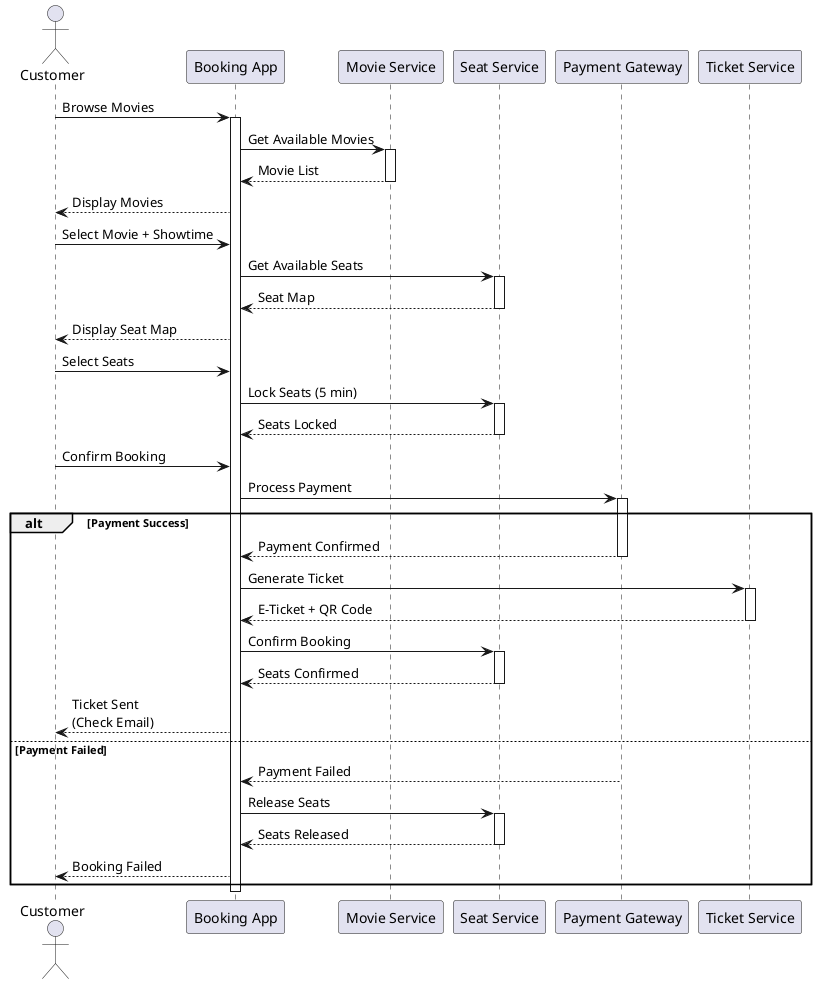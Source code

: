@startuml Movie - Book Ticket

actor Customer
participant "Booking App" as App
participant "Movie Service" as Movie
participant "Seat Service" as Seat
participant "Payment Gateway" as Payment
participant "Ticket Service" as Ticket

Customer -> App: Browse Movies
activate App

App -> Movie: Get Available Movies
activate Movie
Movie --> App: Movie List
deactivate Movie

App --> Customer: Display Movies

Customer -> App: Select Movie + Showtime

App -> Seat: Get Available Seats
activate Seat
Seat --> App: Seat Map
deactivate Seat

App --> Customer: Display Seat Map

Customer -> App: Select Seats

App -> Seat: Lock Seats (5 min)
activate Seat
Seat --> App: Seats Locked
deactivate Seat

Customer -> App: Confirm Booking

App -> Payment: Process Payment
activate Payment

alt Payment Success
    Payment --> App: Payment Confirmed
    deactivate Payment

    App -> Ticket: Generate Ticket
    activate Ticket
    Ticket --> App: E-Ticket + QR Code
    deactivate Ticket

    App -> Seat: Confirm Booking
    activate Seat
    Seat --> App: Seats Confirmed
    deactivate Seat

    App --> Customer: Ticket Sent\n(Check Email)
else Payment Failed
    Payment --> App: Payment Failed
    deactivate Payment

    App -> Seat: Release Seats
    activate Seat
    Seat --> App: Seats Released
    deactivate Seat

    App --> Customer: Booking Failed
end

deactivate App

@enduml
